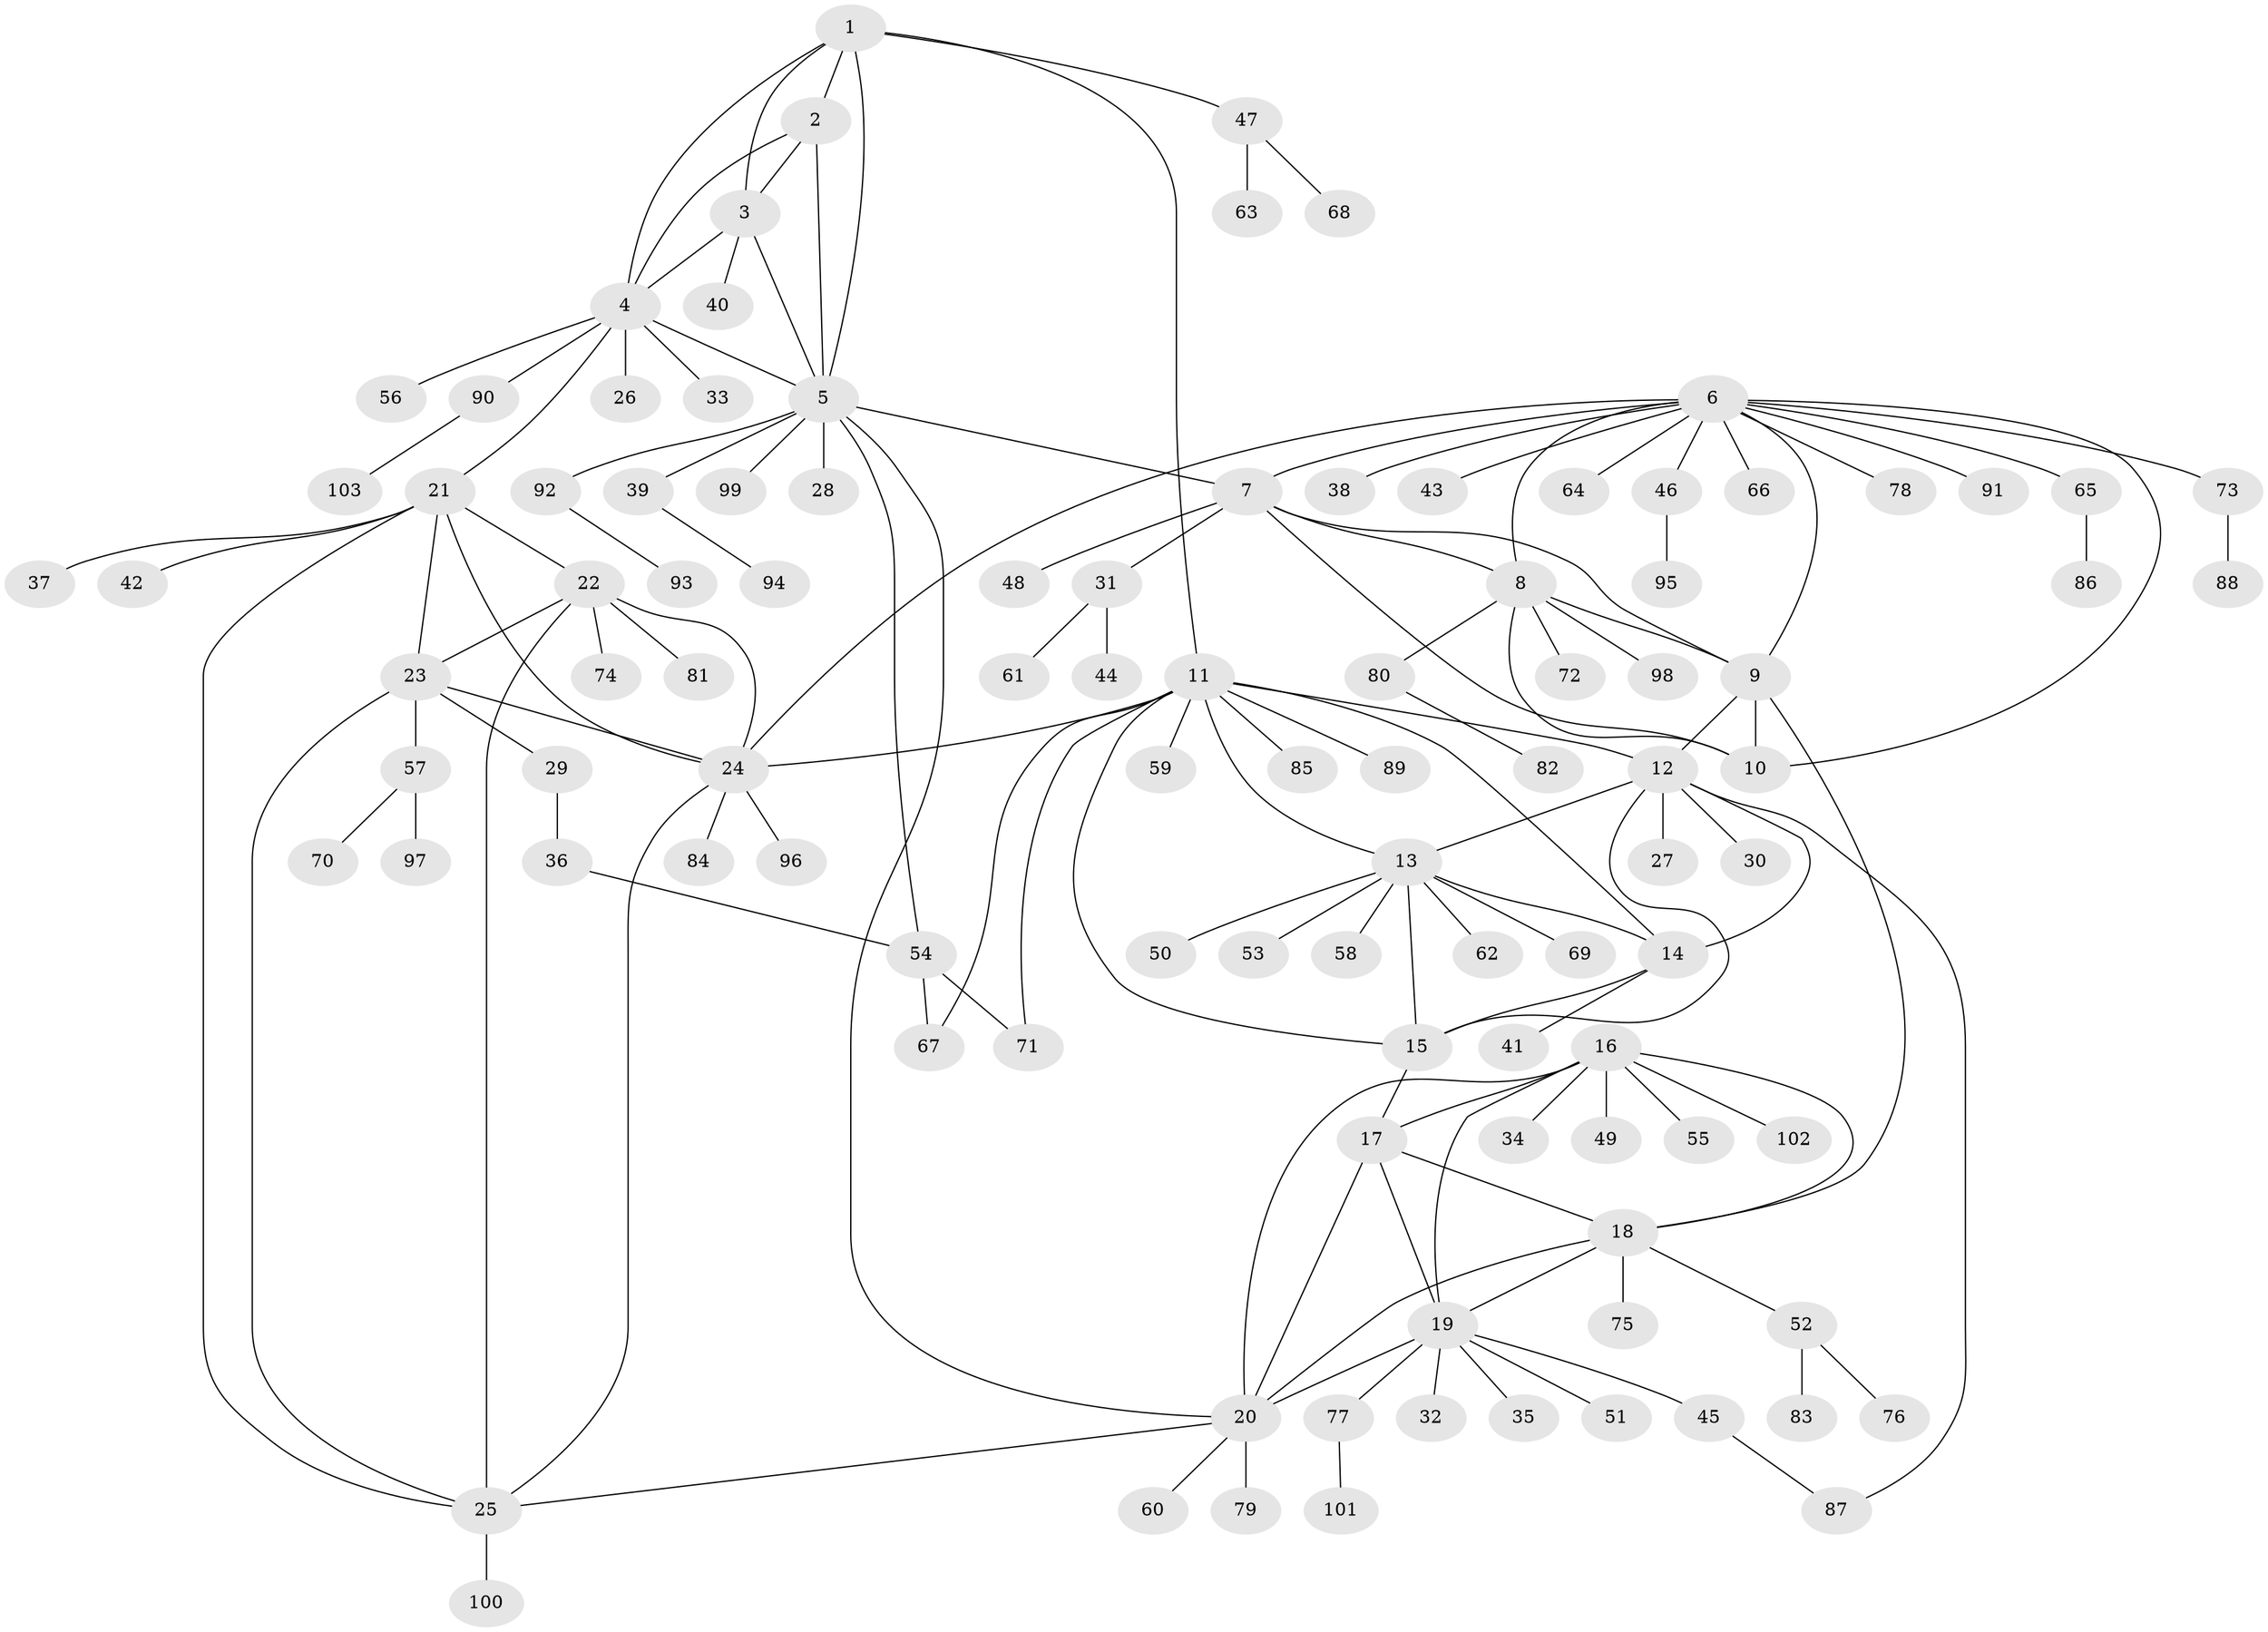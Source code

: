 // coarse degree distribution, {2: 0.04878048780487805, 3: 0.04878048780487805, 5: 0.04878048780487805, 9: 0.04878048780487805, 1: 0.7317073170731707, 11: 0.024390243902439025, 8: 0.024390243902439025, 7: 0.024390243902439025}
// Generated by graph-tools (version 1.1) at 2025/58/03/04/25 21:58:01]
// undirected, 103 vertices, 142 edges
graph export_dot {
graph [start="1"]
  node [color=gray90,style=filled];
  1;
  2;
  3;
  4;
  5;
  6;
  7;
  8;
  9;
  10;
  11;
  12;
  13;
  14;
  15;
  16;
  17;
  18;
  19;
  20;
  21;
  22;
  23;
  24;
  25;
  26;
  27;
  28;
  29;
  30;
  31;
  32;
  33;
  34;
  35;
  36;
  37;
  38;
  39;
  40;
  41;
  42;
  43;
  44;
  45;
  46;
  47;
  48;
  49;
  50;
  51;
  52;
  53;
  54;
  55;
  56;
  57;
  58;
  59;
  60;
  61;
  62;
  63;
  64;
  65;
  66;
  67;
  68;
  69;
  70;
  71;
  72;
  73;
  74;
  75;
  76;
  77;
  78;
  79;
  80;
  81;
  82;
  83;
  84;
  85;
  86;
  87;
  88;
  89;
  90;
  91;
  92;
  93;
  94;
  95;
  96;
  97;
  98;
  99;
  100;
  101;
  102;
  103;
  1 -- 2;
  1 -- 3;
  1 -- 4;
  1 -- 5;
  1 -- 11;
  1 -- 47;
  2 -- 3;
  2 -- 4;
  2 -- 5;
  3 -- 4;
  3 -- 5;
  3 -- 40;
  4 -- 5;
  4 -- 21;
  4 -- 26;
  4 -- 33;
  4 -- 56;
  4 -- 90;
  5 -- 7;
  5 -- 20;
  5 -- 28;
  5 -- 39;
  5 -- 54;
  5 -- 92;
  5 -- 99;
  6 -- 7;
  6 -- 8;
  6 -- 9;
  6 -- 10;
  6 -- 24;
  6 -- 38;
  6 -- 43;
  6 -- 46;
  6 -- 64;
  6 -- 65;
  6 -- 66;
  6 -- 73;
  6 -- 78;
  6 -- 91;
  7 -- 8;
  7 -- 9;
  7 -- 10;
  7 -- 31;
  7 -- 48;
  8 -- 9;
  8 -- 10;
  8 -- 72;
  8 -- 80;
  8 -- 98;
  9 -- 10;
  9 -- 12;
  9 -- 18;
  11 -- 12;
  11 -- 13;
  11 -- 14;
  11 -- 15;
  11 -- 24;
  11 -- 59;
  11 -- 67;
  11 -- 71;
  11 -- 85;
  11 -- 89;
  12 -- 13;
  12 -- 14;
  12 -- 15;
  12 -- 27;
  12 -- 30;
  12 -- 87;
  13 -- 14;
  13 -- 15;
  13 -- 50;
  13 -- 53;
  13 -- 58;
  13 -- 62;
  13 -- 69;
  14 -- 15;
  14 -- 41;
  15 -- 17;
  16 -- 17;
  16 -- 18;
  16 -- 19;
  16 -- 20;
  16 -- 34;
  16 -- 49;
  16 -- 55;
  16 -- 102;
  17 -- 18;
  17 -- 19;
  17 -- 20;
  18 -- 19;
  18 -- 20;
  18 -- 52;
  18 -- 75;
  19 -- 20;
  19 -- 32;
  19 -- 35;
  19 -- 45;
  19 -- 51;
  19 -- 77;
  20 -- 25;
  20 -- 60;
  20 -- 79;
  21 -- 22;
  21 -- 23;
  21 -- 24;
  21 -- 25;
  21 -- 37;
  21 -- 42;
  22 -- 23;
  22 -- 24;
  22 -- 25;
  22 -- 74;
  22 -- 81;
  23 -- 24;
  23 -- 25;
  23 -- 29;
  23 -- 57;
  24 -- 25;
  24 -- 84;
  24 -- 96;
  25 -- 100;
  29 -- 36;
  31 -- 44;
  31 -- 61;
  36 -- 54;
  39 -- 94;
  45 -- 87;
  46 -- 95;
  47 -- 63;
  47 -- 68;
  52 -- 76;
  52 -- 83;
  54 -- 67;
  54 -- 71;
  57 -- 70;
  57 -- 97;
  65 -- 86;
  73 -- 88;
  77 -- 101;
  80 -- 82;
  90 -- 103;
  92 -- 93;
}
